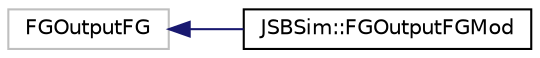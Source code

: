 digraph "Graphical Class Hierarchy"
{
 // LATEX_PDF_SIZE
  edge [fontname="Helvetica",fontsize="10",labelfontname="Helvetica",labelfontsize="10"];
  node [fontname="Helvetica",fontsize="10",shape=record];
  rankdir="LR";
  Node88 [label="FGOutputFG",height=0.2,width=0.4,color="grey75", fillcolor="white", style="filled",tooltip=" "];
  Node88 -> Node0 [dir="back",color="midnightblue",fontsize="10",style="solid",fontname="Helvetica"];
  Node0 [label="JSBSim::FGOutputFGMod",height=0.2,width=0.4,color="black", fillcolor="white", style="filled",URL="$classJSBSim_1_1FGOutputFGMod.html",tooltip=" "];
}
